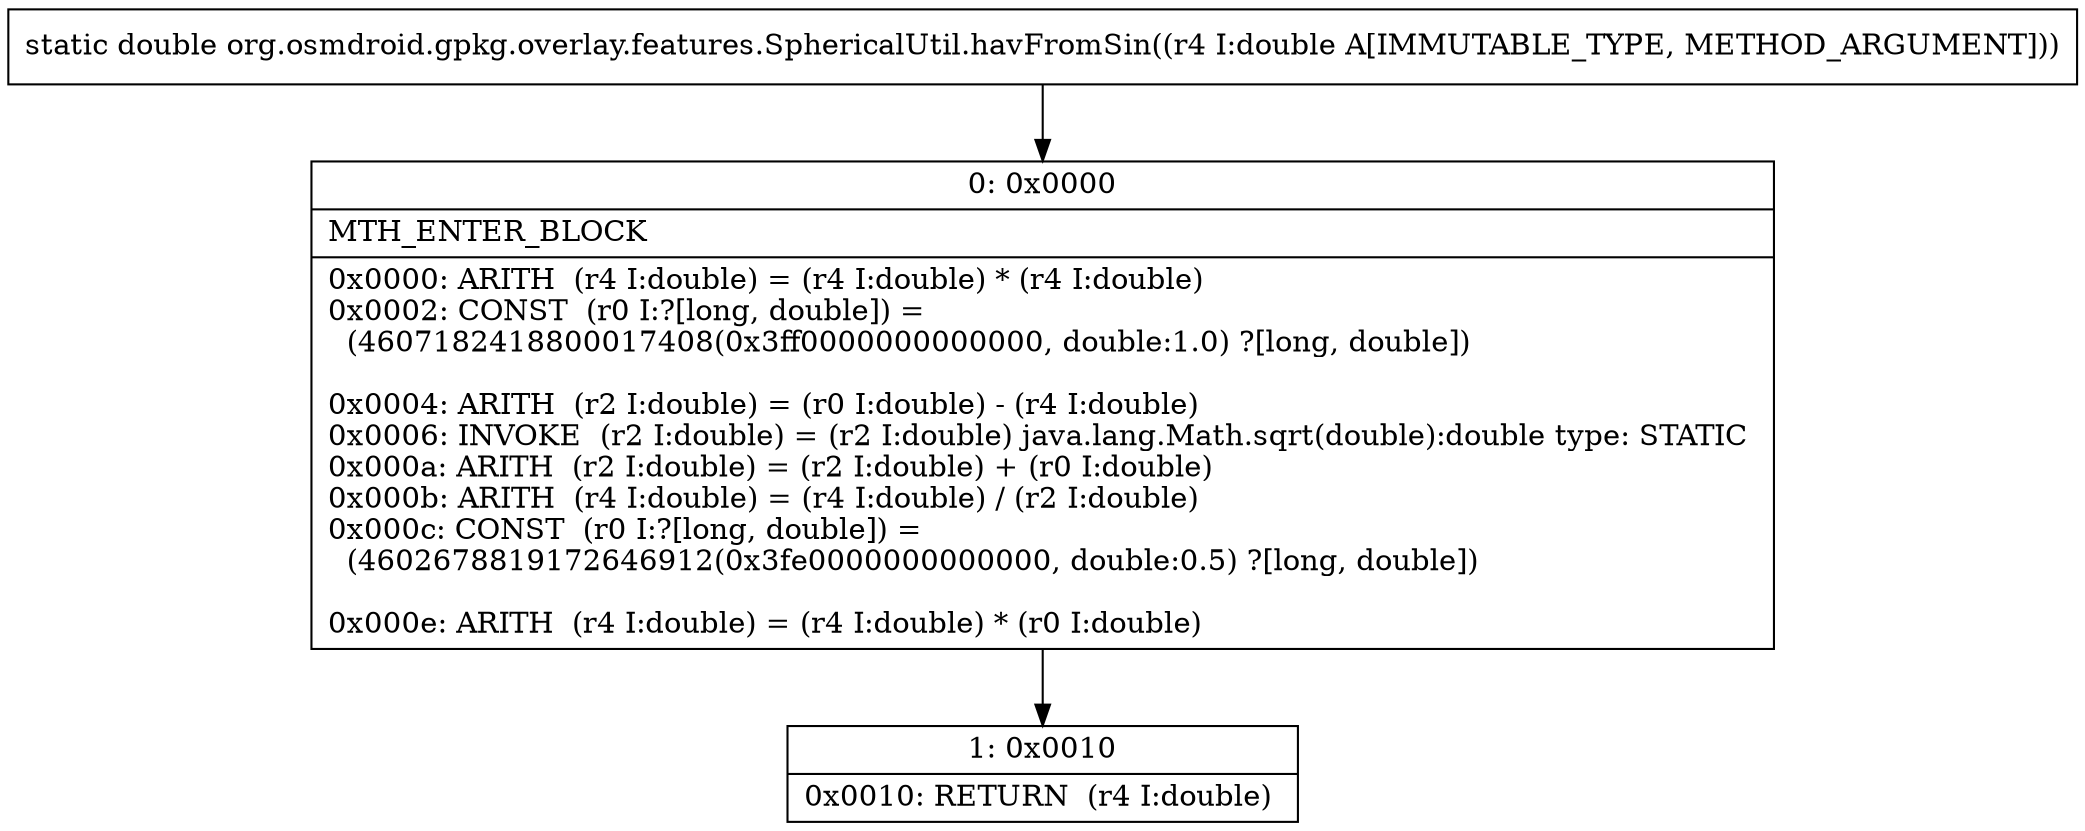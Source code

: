 digraph "CFG fororg.osmdroid.gpkg.overlay.features.SphericalUtil.havFromSin(D)D" {
Node_0 [shape=record,label="{0\:\ 0x0000|MTH_ENTER_BLOCK\l|0x0000: ARITH  (r4 I:double) = (r4 I:double) * (r4 I:double) \l0x0002: CONST  (r0 I:?[long, double]) = \l  (4607182418800017408(0x3ff0000000000000, double:1.0) ?[long, double])\l \l0x0004: ARITH  (r2 I:double) = (r0 I:double) \- (r4 I:double) \l0x0006: INVOKE  (r2 I:double) = (r2 I:double) java.lang.Math.sqrt(double):double type: STATIC \l0x000a: ARITH  (r2 I:double) = (r2 I:double) + (r0 I:double) \l0x000b: ARITH  (r4 I:double) = (r4 I:double) \/ (r2 I:double) \l0x000c: CONST  (r0 I:?[long, double]) = \l  (4602678819172646912(0x3fe0000000000000, double:0.5) ?[long, double])\l \l0x000e: ARITH  (r4 I:double) = (r4 I:double) * (r0 I:double) \l}"];
Node_1 [shape=record,label="{1\:\ 0x0010|0x0010: RETURN  (r4 I:double) \l}"];
MethodNode[shape=record,label="{static double org.osmdroid.gpkg.overlay.features.SphericalUtil.havFromSin((r4 I:double A[IMMUTABLE_TYPE, METHOD_ARGUMENT])) }"];
MethodNode -> Node_0;
Node_0 -> Node_1;
}

